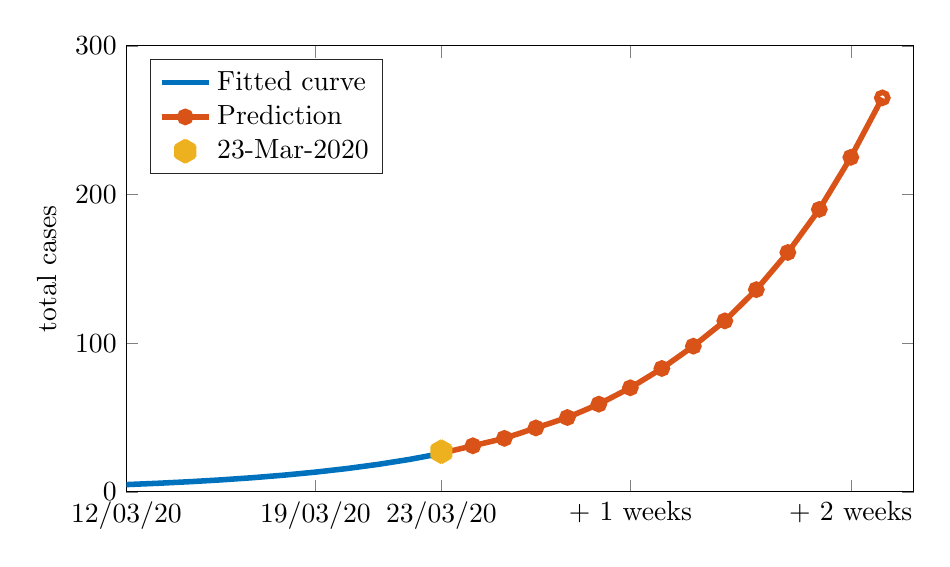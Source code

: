 % This file was created by matlab2tikz.
% Minimal pgfplots version: 1.3
%
\definecolor{mycolor1}{rgb}{0.0,0.447,0.741}%
\definecolor{mycolor2}{rgb}{0.85,0.325,0.098}%
\definecolor{mycolor3}{rgb}{0.929,0.694,0.125}%
%
\begin{tikzpicture}

\begin{axis}[%
width=10cm,
height=5.665cm,
at={(0cm,0cm)},
scale only axis,
xmin=0,
xmax=25,
xtick={0,6,10,16,23},
xticklabels={{12/03/20},{19/03/20},{23/03/20},{+ 1 weeks},{+ 2 weeks}},
ymin=0,
ymax=300,
ylabel={total cases},
legend style={at={(0.03,0.97)},anchor=north west,legend cell align=left,align=left,draw=white!15!black}
]
\addplot [color=mycolor1,solid,line width=2.0pt]
  table[row sep=crcr]{%
0	4.895\\
1	5.78\\
2	6.827\\
3	8.062\\
4	9.521\\
5	11.244\\
6	13.279\\
7	15.683\\
8	18.521\\
9	21.873\\
10	25.832\\
};
\addlegendentry{Fitted curve};

\addplot [color=mycolor2,solid,line width=2.0pt,mark=o,mark options={solid}]
  table[row sep=crcr]{%
10	26\\
11	31\\
12	36\\
13	43\\
14	50\\
15	59\\
16	70\\
17	83\\
18	98\\
19	115\\
20	136\\
21	161\\
22	190\\
23	225\\
24	265\\
};
\addlegendentry{Prediction};

\addplot [color=mycolor3,line width=8.0pt,only marks,mark=asterisk,mark options={solid}]
  table[row sep=crcr]{%
10	27\\
};
\addlegendentry{23-Mar-2020};

\end{axis}
\end{tikzpicture}%
